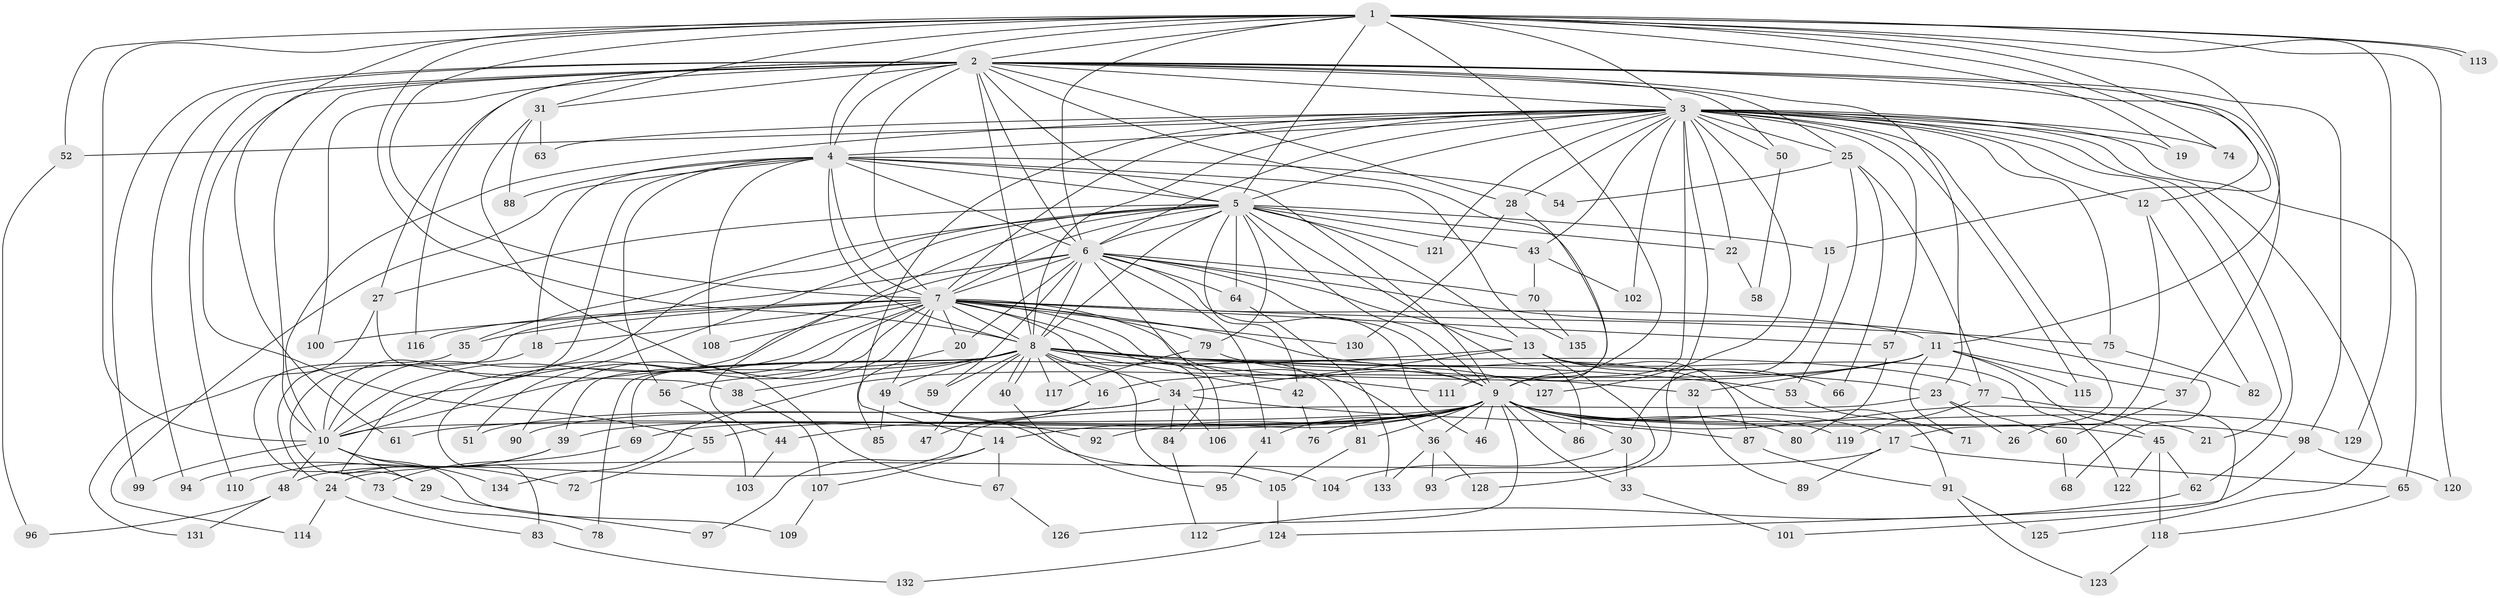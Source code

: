 // Generated by graph-tools (version 1.1) at 2025/13/03/09/25 04:13:49]
// undirected, 135 vertices, 295 edges
graph export_dot {
graph [start="1"]
  node [color=gray90,style=filled];
  1;
  2;
  3;
  4;
  5;
  6;
  7;
  8;
  9;
  10;
  11;
  12;
  13;
  14;
  15;
  16;
  17;
  18;
  19;
  20;
  21;
  22;
  23;
  24;
  25;
  26;
  27;
  28;
  29;
  30;
  31;
  32;
  33;
  34;
  35;
  36;
  37;
  38;
  39;
  40;
  41;
  42;
  43;
  44;
  45;
  46;
  47;
  48;
  49;
  50;
  51;
  52;
  53;
  54;
  55;
  56;
  57;
  58;
  59;
  60;
  61;
  62;
  63;
  64;
  65;
  66;
  67;
  68;
  69;
  70;
  71;
  72;
  73;
  74;
  75;
  76;
  77;
  78;
  79;
  80;
  81;
  82;
  83;
  84;
  85;
  86;
  87;
  88;
  89;
  90;
  91;
  92;
  93;
  94;
  95;
  96;
  97;
  98;
  99;
  100;
  101;
  102;
  103;
  104;
  105;
  106;
  107;
  108;
  109;
  110;
  111;
  112;
  113;
  114;
  115;
  116;
  117;
  118;
  119;
  120;
  121;
  122;
  123;
  124;
  125;
  126;
  127;
  128;
  129;
  130;
  131;
  132;
  133;
  134;
  135;
  1 -- 2;
  1 -- 3;
  1 -- 4;
  1 -- 5;
  1 -- 6;
  1 -- 7;
  1 -- 8;
  1 -- 9;
  1 -- 10;
  1 -- 11;
  1 -- 15;
  1 -- 19;
  1 -- 31;
  1 -- 52;
  1 -- 55;
  1 -- 74;
  1 -- 113;
  1 -- 113;
  1 -- 120;
  1 -- 129;
  2 -- 3;
  2 -- 4;
  2 -- 5;
  2 -- 6;
  2 -- 7;
  2 -- 8;
  2 -- 9;
  2 -- 10;
  2 -- 12;
  2 -- 23;
  2 -- 25;
  2 -- 27;
  2 -- 28;
  2 -- 31;
  2 -- 37;
  2 -- 50;
  2 -- 61;
  2 -- 94;
  2 -- 98;
  2 -- 99;
  2 -- 100;
  2 -- 110;
  2 -- 116;
  3 -- 4;
  3 -- 5;
  3 -- 6;
  3 -- 7;
  3 -- 8;
  3 -- 9;
  3 -- 10;
  3 -- 12;
  3 -- 14;
  3 -- 17;
  3 -- 19;
  3 -- 21;
  3 -- 22;
  3 -- 25;
  3 -- 28;
  3 -- 43;
  3 -- 50;
  3 -- 52;
  3 -- 57;
  3 -- 62;
  3 -- 63;
  3 -- 65;
  3 -- 74;
  3 -- 75;
  3 -- 102;
  3 -- 115;
  3 -- 121;
  3 -- 125;
  3 -- 127;
  3 -- 128;
  4 -- 5;
  4 -- 6;
  4 -- 7;
  4 -- 8;
  4 -- 9;
  4 -- 10;
  4 -- 18;
  4 -- 54;
  4 -- 56;
  4 -- 88;
  4 -- 108;
  4 -- 114;
  4 -- 135;
  5 -- 6;
  5 -- 7;
  5 -- 8;
  5 -- 9;
  5 -- 10;
  5 -- 13;
  5 -- 15;
  5 -- 22;
  5 -- 27;
  5 -- 35;
  5 -- 42;
  5 -- 43;
  5 -- 44;
  5 -- 64;
  5 -- 72;
  5 -- 79;
  5 -- 86;
  5 -- 121;
  6 -- 7;
  6 -- 8;
  6 -- 9;
  6 -- 10;
  6 -- 13;
  6 -- 20;
  6 -- 24;
  6 -- 41;
  6 -- 46;
  6 -- 59;
  6 -- 64;
  6 -- 68;
  6 -- 70;
  6 -- 106;
  7 -- 8;
  7 -- 9;
  7 -- 10;
  7 -- 11;
  7 -- 18;
  7 -- 20;
  7 -- 35;
  7 -- 36;
  7 -- 49;
  7 -- 51;
  7 -- 57;
  7 -- 75;
  7 -- 79;
  7 -- 81;
  7 -- 83;
  7 -- 84;
  7 -- 90;
  7 -- 91;
  7 -- 100;
  7 -- 108;
  7 -- 116;
  7 -- 130;
  8 -- 9;
  8 -- 10;
  8 -- 16;
  8 -- 23;
  8 -- 32;
  8 -- 34;
  8 -- 38;
  8 -- 39;
  8 -- 40;
  8 -- 40;
  8 -- 42;
  8 -- 47;
  8 -- 49;
  8 -- 53;
  8 -- 59;
  8 -- 69;
  8 -- 77;
  8 -- 78;
  8 -- 105;
  8 -- 111;
  8 -- 117;
  9 -- 10;
  9 -- 14;
  9 -- 17;
  9 -- 21;
  9 -- 30;
  9 -- 33;
  9 -- 36;
  9 -- 39;
  9 -- 41;
  9 -- 45;
  9 -- 46;
  9 -- 55;
  9 -- 61;
  9 -- 69;
  9 -- 76;
  9 -- 80;
  9 -- 81;
  9 -- 86;
  9 -- 92;
  9 -- 98;
  9 -- 119;
  9 -- 126;
  9 -- 129;
  10 -- 29;
  10 -- 48;
  10 -- 99;
  10 -- 109;
  10 -- 134;
  11 -- 16;
  11 -- 32;
  11 -- 37;
  11 -- 45;
  11 -- 71;
  11 -- 115;
  11 -- 134;
  12 -- 26;
  12 -- 82;
  13 -- 34;
  13 -- 56;
  13 -- 66;
  13 -- 87;
  13 -- 93;
  13 -- 122;
  14 -- 67;
  14 -- 97;
  14 -- 107;
  15 -- 30;
  16 -- 44;
  16 -- 47;
  17 -- 24;
  17 -- 65;
  17 -- 89;
  18 -- 29;
  20 -- 85;
  22 -- 58;
  23 -- 26;
  23 -- 48;
  23 -- 60;
  24 -- 83;
  24 -- 114;
  25 -- 53;
  25 -- 54;
  25 -- 66;
  25 -- 77;
  27 -- 38;
  27 -- 131;
  28 -- 111;
  28 -- 130;
  29 -- 97;
  30 -- 33;
  30 -- 104;
  31 -- 63;
  31 -- 67;
  31 -- 88;
  32 -- 89;
  33 -- 101;
  34 -- 51;
  34 -- 84;
  34 -- 87;
  34 -- 90;
  34 -- 106;
  35 -- 73;
  36 -- 93;
  36 -- 128;
  36 -- 133;
  37 -- 60;
  38 -- 107;
  39 -- 94;
  39 -- 110;
  40 -- 95;
  41 -- 95;
  42 -- 76;
  43 -- 70;
  43 -- 102;
  44 -- 103;
  45 -- 62;
  45 -- 118;
  45 -- 122;
  48 -- 96;
  48 -- 131;
  49 -- 85;
  49 -- 92;
  49 -- 104;
  50 -- 58;
  52 -- 96;
  53 -- 71;
  55 -- 72;
  56 -- 103;
  57 -- 80;
  60 -- 68;
  62 -- 112;
  64 -- 133;
  65 -- 118;
  67 -- 126;
  69 -- 73;
  70 -- 135;
  73 -- 78;
  75 -- 82;
  77 -- 101;
  77 -- 119;
  79 -- 117;
  79 -- 127;
  81 -- 105;
  83 -- 132;
  84 -- 112;
  87 -- 91;
  91 -- 123;
  91 -- 125;
  98 -- 120;
  98 -- 124;
  105 -- 124;
  107 -- 109;
  118 -- 123;
  124 -- 132;
}
